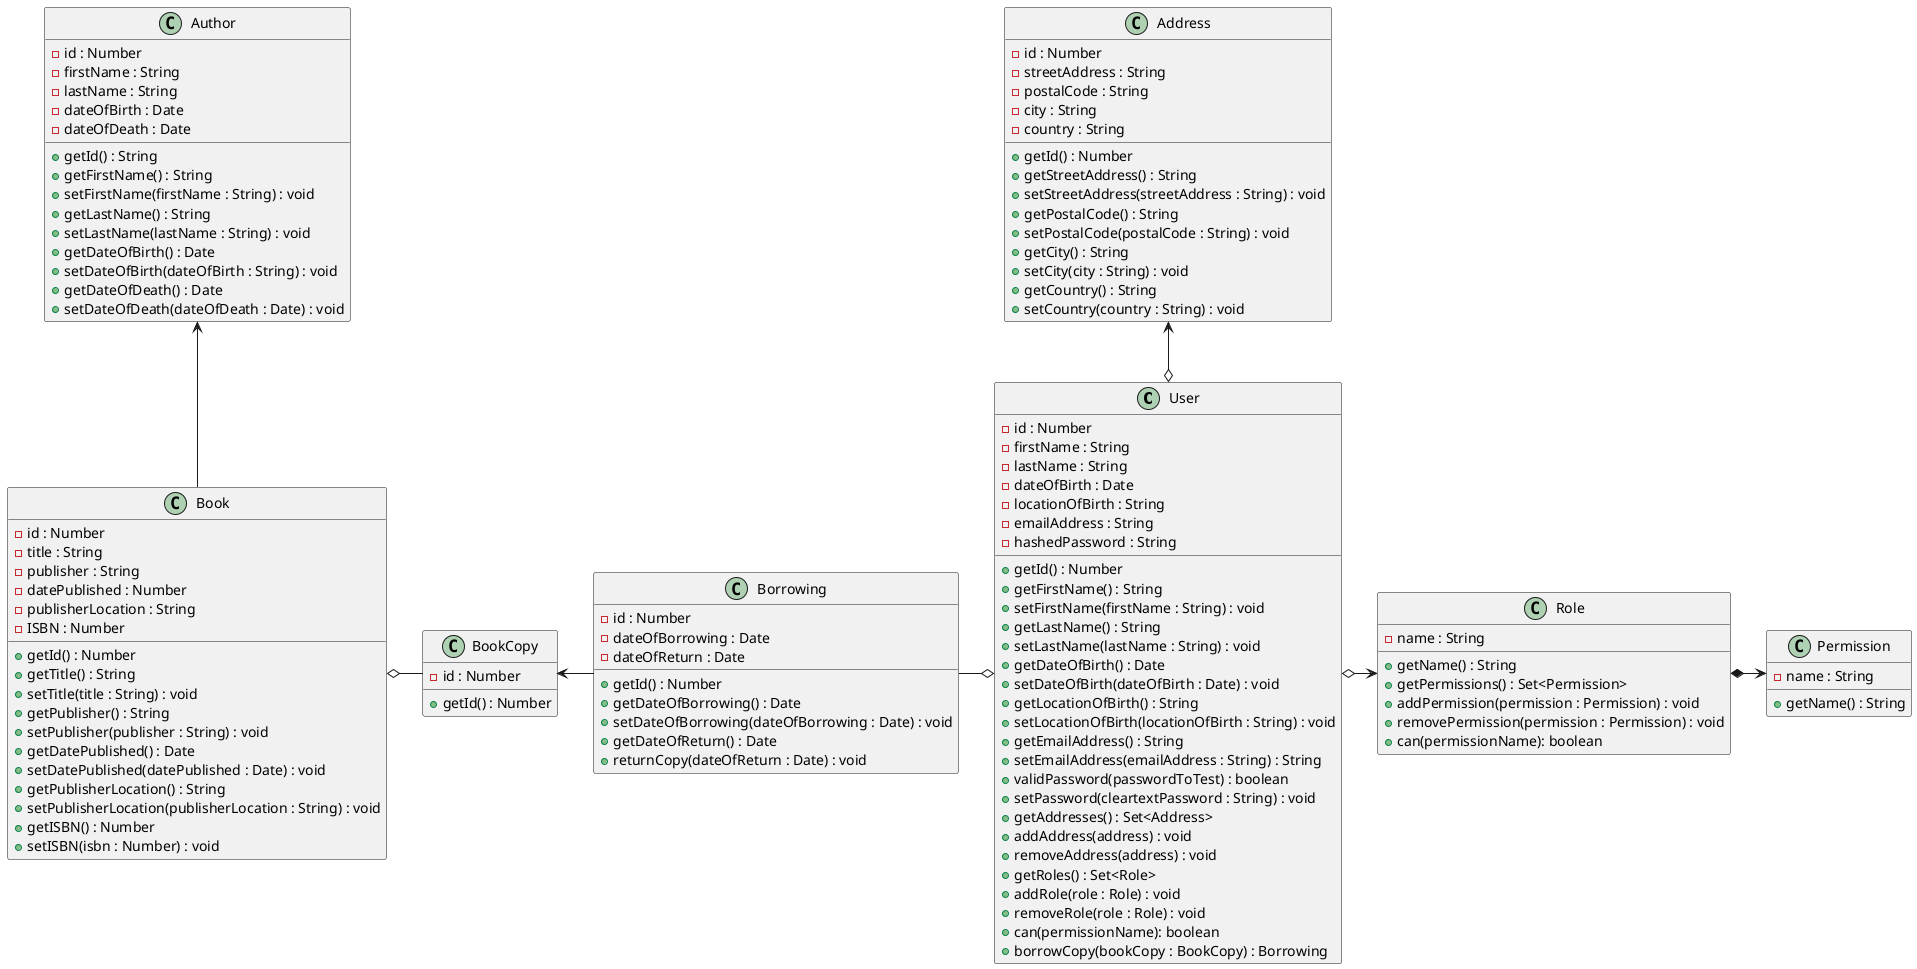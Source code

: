 @startuml wrong-diagram
class User {
    -id : Number
    -firstName : String
    -lastName : String
    -dateOfBirth : Date
    -locationOfBirth : String
    -emailAddress : String
    -hashedPassword : String
    +getId() : Number
    +getFirstName() : String
    +setFirstName(firstName : String) : void
    +getLastName() : String
    +setLastName(lastName : String) : void
    +getDateOfBirth() : Date
    +setDateOfBirth(dateOfBirth : Date) : void
    +getLocationOfBirth() : String
    +setLocationOfBirth(locationOfBirth : String) : void
    +getEmailAddress() : String
    +setEmailAddress(emailAddress : String) : String
    +validPassword(passwordToTest) : boolean
    +setPassword(cleartextPassword : String) : void
    +getAddresses() : Set<Address>
    +addAddress(address) : void
    +removeAddress(address) : void
    +getRoles() : Set<Role>
    +addRole(role : Role) : void
    +removeRole(role : Role) : void
    +can(permissionName): boolean
    +borrowCopy(bookCopy : BookCopy) : Borrowing
}
class Address {
    -id : Number
    -streetAddress : String
    -postalCode : String
    -city : String
    -country : String
    +getId() : Number
    +getStreetAddress() : String
    +setStreetAddress(streetAddress : String) : void
    +getPostalCode() : String
    +setPostalCode(postalCode : String) : void
    +getCity() : String
    +setCity(city : String) : void
    +getCountry() : String
    +setCountry(country : String) : void
}
class Book {
    -id : Number
    -title : String
    -publisher : String
    -datePublished : Number
    -publisherLocation : String
    -ISBN : Number
    +getId() : Number
    +getTitle() : String
    +setTitle(title : String) : void
    +getPublisher() : String
    +setPublisher(publisher : String) : void
    +getDatePublished() : Date
    +setDatePublished(datePublished : Date) : void
    +getPublisherLocation() : String
    +setPublisherLocation(publisherLocation : String) : void
    +getISBN() : Number
    +setISBN(isbn : Number) : void
}
class BookCopy {
    -id : Number
    +getId() : Number
}
class Author {
    -id : Number
    -firstName : String
    -lastName : String
    -dateOfBirth : Date
    -dateOfDeath : Date
    +getId() : String
    +getFirstName() : String
    +setFirstName(firstName : String) : void
    +getLastName() : String
    +setLastName(lastName : String) : void
    +getDateOfBirth() : Date
    +setDateOfBirth(dateOfBirth : String) : void
    +getDateOfDeath() : Date
    +setDateOfDeath(dateOfDeath : Date) : void
}
class Borrowing {
    -id : Number
    -dateOfBorrowing : Date
    -dateOfReturn : Date
    +getId() : Number
    +getDateOfBorrowing() : Date
    +setDateOfBorrowing(dateOfBorrowing : Date) : void
    +getDateOfReturn() : Date
    +returnCopy(dateOfReturn : Date) : void
}
class Permission {
    -name : String
    +getName() : String
}
class Role {
    -name : String
    +getName() : String
    +getPermissions() : Set<Permission>
    +addPermission(permission : Permission) : void
    +removePermission(permission : Permission) : void
    +can(permissionName): boolean
}
Author <-- Book
Book o- BookCopy
BookCopy <- Borrowing
Borrowing -o User
Address <--o User
User o-> Role
Role *-> Permission
@enduml